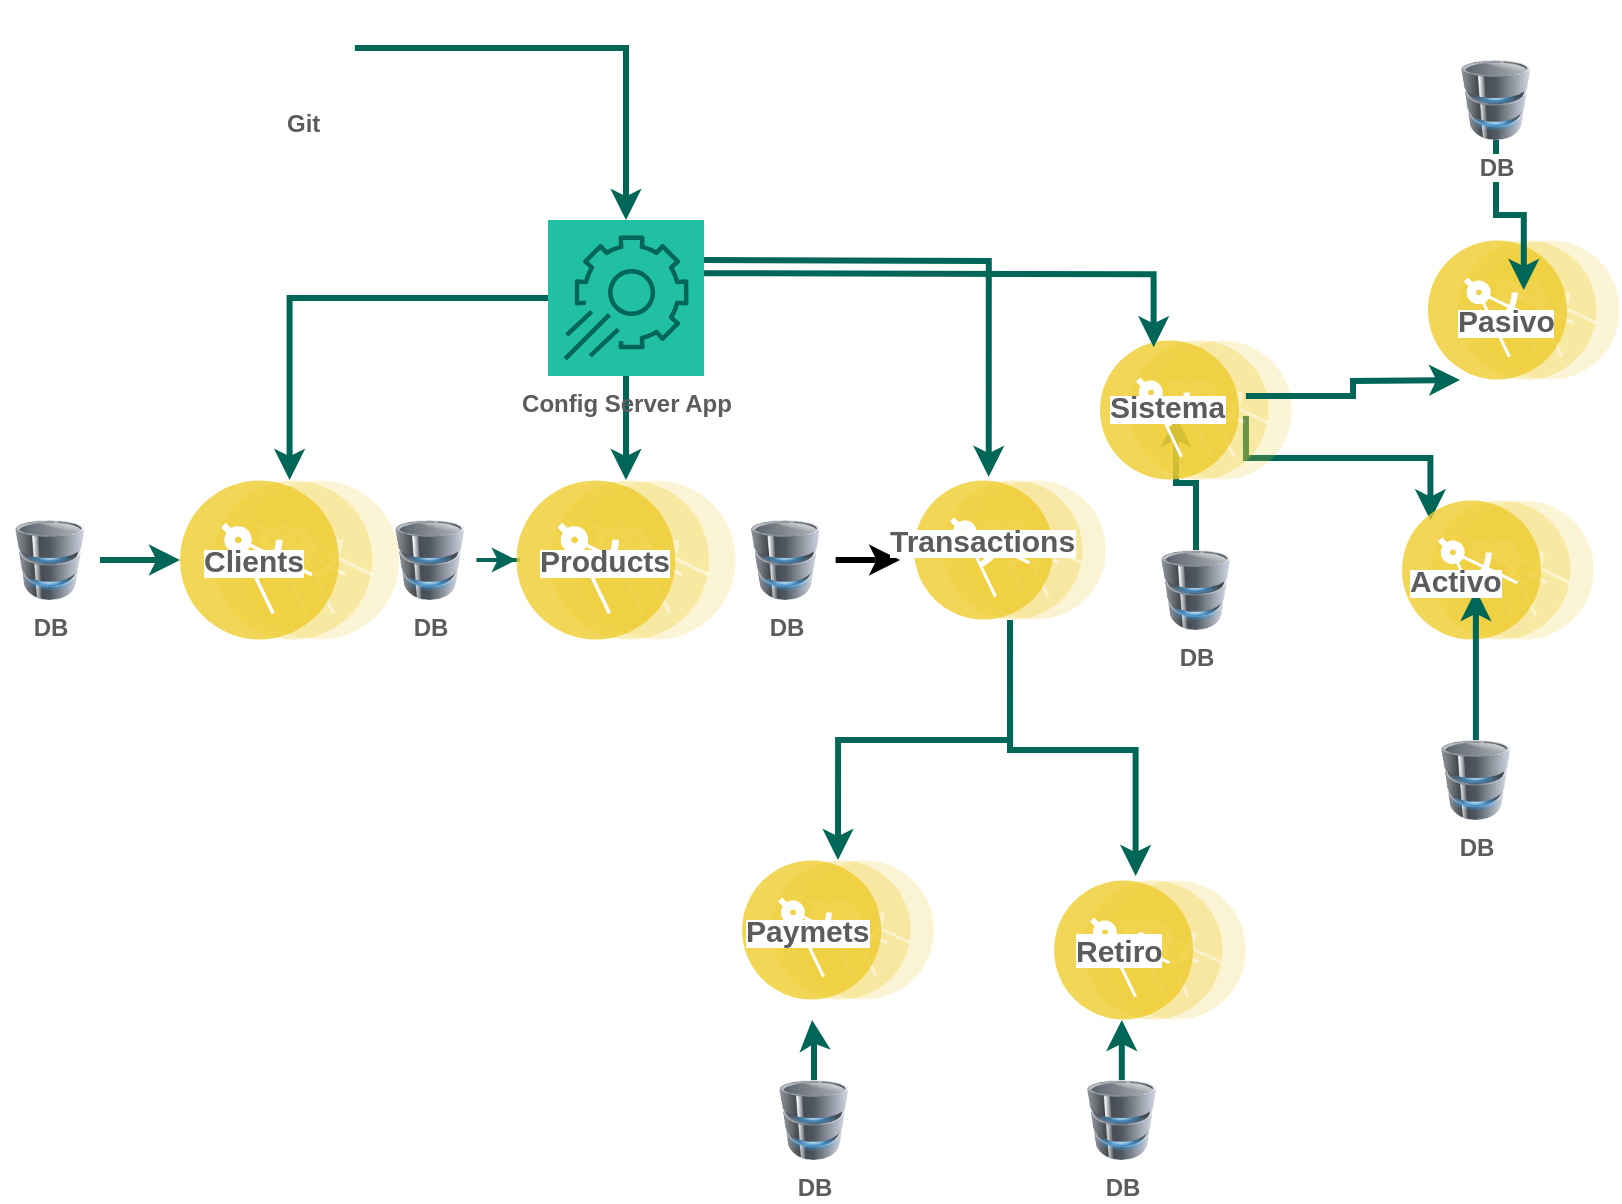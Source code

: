 <mxfile version="16.5.3" type="device"><diagram id="9qTemLsTxiVgAb23CFgR" name="Page-1"><mxGraphModel dx="1038" dy="1748" grid="1" gridSize="10" guides="1" tooltips="1" connect="1" arrows="1" fold="1" page="1" pageScale="1" pageWidth="827" pageHeight="1169" math="0" shadow="0"><root><mxCell id="0"/><mxCell id="1" parent="0"/><mxCell id="EBXGAm4fS3YrL13XPG5d-6" value="" style="aspect=fixed;perimeter=ellipsePerimeter;html=1;align=center;shadow=0;dashed=0;fontColor=#5C5C5C;fontSize=12;spacingTop=3;image;image=img/lib/ibm/applications/microservice.svg;labelBorderColor=none;fontStyle=1;fillColor=#21C0A5;strokeColor=#006658;" parent="1" vertex="1"><mxGeometry x="120" y="230" width="109.6" height="80" as="geometry"/></mxCell><mxCell id="EBXGAm4fS3YrL13XPG5d-19" style="edgeStyle=orthogonalEdgeStyle;rounded=0;orthogonalLoop=1;jettySize=auto;html=1;fontFamily=Helvetica;fontColor=#5C5C5C;strokeColor=#006658;strokeWidth=3;" parent="1" source="EBXGAm4fS3YrL13XPG5d-9" target="EBXGAm4fS3YrL13XPG5d-6" edge="1"><mxGeometry relative="1" as="geometry"/></mxCell><mxCell id="EBXGAm4fS3YrL13XPG5d-9" value="DB" style="image;html=1;image=img/lib/clip_art/computers/Database_128x128.png;labelBorderColor=none;fontColor=#5C5C5C;fontStyle=1;fillColor=#21C0A5;strokeColor=#006658;" parent="1" vertex="1"><mxGeometry x="30.0" y="250" width="50" height="40" as="geometry"/></mxCell><mxCell id="8qY-QLOlia8qA8vHb4ET-49" style="edgeStyle=orthogonalEdgeStyle;rounded=0;orthogonalLoop=1;jettySize=auto;html=1;fontSize=15;strokeWidth=3;strokeColor=#006658;" edge="1" parent="1" source="EBXGAm4fS3YrL13XPG5d-11"><mxGeometry relative="1" as="geometry"><mxPoint x="436.05" y="500" as="targetPoint"/></mxGeometry></mxCell><mxCell id="EBXGAm4fS3YrL13XPG5d-11" value="DB" style="image;html=1;image=img/lib/clip_art/computers/Database_128x128.png;labelBorderColor=none;fontColor=#5C5C5C;fontStyle=1;fillColor=#21C0A5;strokeColor=#006658;" parent="1" vertex="1"><mxGeometry x="412" y="530" width="50" height="40" as="geometry"/></mxCell><mxCell id="EBXGAm4fS3YrL13XPG5d-20" value="" style="edgeStyle=orthogonalEdgeStyle;rounded=0;orthogonalLoop=1;jettySize=auto;html=1;fontFamily=Helvetica;fontColor=#5C5C5C;strokeColor=#006658;strokeWidth=2;" parent="1" source="EBXGAm4fS3YrL13XPG5d-12" target="EBXGAm4fS3YrL13XPG5d-16" edge="1"><mxGeometry relative="1" as="geometry"/></mxCell><mxCell id="EBXGAm4fS3YrL13XPG5d-12" value="DB" style="image;html=1;image=img/lib/clip_art/computers/Database_128x128.png;labelBorderColor=none;fontColor=#5C5C5C;fontStyle=1;fillColor=#21C0A5;strokeColor=#006658;" parent="1" vertex="1"><mxGeometry x="220" y="250" width="50" height="40" as="geometry"/></mxCell><mxCell id="EBXGAm4fS3YrL13XPG5d-24" style="edgeStyle=orthogonalEdgeStyle;rounded=0;orthogonalLoop=1;jettySize=auto;html=1;fontFamily=Helvetica;fontColor=#5C5C5C;strokeColor=#006658;strokeWidth=3;" parent="1" source="EBXGAm4fS3YrL13XPG5d-13" target="EBXGAm4fS3YrL13XPG5d-6" edge="1"><mxGeometry relative="1" as="geometry"/></mxCell><mxCell id="EBXGAm4fS3YrL13XPG5d-25" style="edgeStyle=orthogonalEdgeStyle;rounded=0;orthogonalLoop=1;jettySize=auto;html=1;fontFamily=Helvetica;fontColor=#5C5C5C;strokeColor=#006658;strokeWidth=3;" parent="1" source="EBXGAm4fS3YrL13XPG5d-13" target="EBXGAm4fS3YrL13XPG5d-16" edge="1"><mxGeometry relative="1" as="geometry"/></mxCell><mxCell id="EBXGAm4fS3YrL13XPG5d-13" value="Config Server App&lt;br&gt;" style="sketch=0;points=[[0,0,0],[0.25,0,0],[0.5,0,0],[0.75,0,0],[1,0,0],[0,1,0],[0.25,1,0],[0.5,1,0],[0.75,1,0],[1,1,0],[0,0.25,0],[0,0.5,0],[0,0.75,0],[1,0.25,0],[1,0.5,0],[1,0.75,0]];points=[[0,0,0],[0.25,0,0],[0.5,0,0],[0.75,0,0],[1,0,0],[0,1,0],[0.25,1,0],[0.5,1,0],[0.75,1,0],[1,1,0],[0,0.25,0],[0,0.5,0],[0,0.75,0],[1,0.25,0],[1,0.5,0],[1,0.75,0]];outlineConnect=0;gradientDirection=north;fillColor=#21C0A5;strokeColor=#006658;dashed=0;verticalLabelPosition=bottom;verticalAlign=top;align=center;html=1;fontSize=12;fontStyle=1;aspect=fixed;shape=mxgraph.aws4.resourceIcon;resIcon=mxgraph.aws4.app_config;labelBorderColor=none;fontColor=#5C5C5C;" parent="1" vertex="1"><mxGeometry x="304" y="100" width="78" height="78" as="geometry"/></mxCell><mxCell id="EBXGAm4fS3YrL13XPG5d-16" value="&lt;span style=&quot;color: rgba(0 , 0 , 0 , 0) ; font-family: monospace ; font-size: 0px ; font-weight: 400 ; background-color: rgb(248 , 249 , 250)&quot;&gt;%3CmxGraphModel%3E%3Croot%3E%3CmxCell%20id%3D%220%22%2F%3E%3CmxCell%20id%3D%221%22%20parent%3D%220%22%2F%3E%3CmxCell%20id%3D%222%22%20value%3D%22%26lt%3Bspan%20style%3D%26quot%3Bcolor%3A%20rgb(92%20%2C%2092%20%2C%2092)%20%3B%20font-family%3A%20%26amp%3B%2334%3Bhelvetica%26amp%3B%2334%3B%20%3B%20font-style%3A%20normal%20%3B%20font-weight%3A%20700%20%3B%20letter-spacing%3A%20normal%20%3B%20text-align%3A%20center%20%3B%20text-indent%3A%200px%20%3B%20text-transform%3A%20none%20%3B%20word-spacing%3A%200px%20%3B%20background-color%3A%20rgb(255%20%2C%20255%20%2C%20255)%20%3B%20display%3A%20inline%20%3B%20float%3A%20none%26quot%3B%26gt%3B%26lt%3Bfont%20style%3D%26quot%3Bfont-size%3A%2015px%26quot%3B%26gt%3BClients%26lt%3B%2Ffont%26gt%3B%26lt%3B%2Fspan%26gt%3B%22%20style%3D%22text%3BwhiteSpace%3Dwrap%3Bhtml%3D1%3B%22%20vertex%3D%221%22%20parent%3D%221%22%3E%3CmxGeometry%20x%3D%22137.3%22%20y%3D%22255%22%20width%3D%2270%22%20height%3D%2230%22%20as%3D%22geometry%22%2F%3E%3C%2FmxCell%3E%3C%2Froot%3E%3C%2FmxGraphModel%3E&lt;/span&gt;&lt;span style=&quot;color: rgba(0 , 0 , 0 , 0) ; font-family: monospace ; font-size: 0px ; font-weight: 400 ; background-color: rgb(248 , 249 , 250)&quot;&gt;%3CmxGraphModel%3E%3Croot%3E%3CmxCell%20id%3D%220%22%2F%3E%3CmxCell%20id%3D%221%22%20parent%3D%220%22%2F%3E%3CmxCell%20id%3D%222%22%20value%3D%22%26lt%3Bspan%20style%3D%26quot%3Bcolor%3A%20rgb(92%20%2C%2092%20%2C%2092)%20%3B%20font-family%3A%20%26amp%3B%2334%3Bhelvetica%26amp%3B%2334%3B%20%3B%20font-style%3A%20normal%20%3B%20font-weight%3A%20700%20%3B%20letter-spacing%3A%20normal%20%3B%20text-align%3A%20center%20%3B%20text-indent%3A%200px%20%3B%20text-transform%3A%20none%20%3B%20word-spacing%3A%200px%20%3B%20background-color%3A%20rgb(255%20%2C%20255%20%2C%20255)%20%3B%20display%3A%20inline%20%3B%20float%3A%20none%26quot%3B%26gt%3B%26lt%3Bfont%20style%3D%26quot%3Bfont-size%3A%2015px%26quot%3B%26gt%3BClients%26lt%3B%2Ffont%26gt%3B%26lt%3B%2Fspan%26gt%3B%22%20style%3D%22text%3BwhiteSpace%3Dwrap%3Bhtml%3D1%3B%22%20vertex%3D%221%22%20parent%3D%221%22%3E%3CmxGeometry%20x%3D%22137.3%22%20y%3D%22255%22%20width%3D%2270%22%20height%3D%2230%22%20as%3D%22geometry%22%2F%3E%3C%2FmxCell%3E%3C%2Froot%3E%3C%2FmxGraphModel%3E&lt;/span&gt;&lt;span style=&quot;color: rgba(0 , 0 , 0 , 0) ; font-family: monospace ; font-size: 0px ; font-weight: 400 ; background-color: rgb(248 , 249 , 250)&quot;&gt;%3CmxGraphModel%3E%3Croot%3E%3CmxCell%20id%3D%220%22%2F%3E%3CmxCell%20id%3D%221%22%20parent%3D%220%22%2F%3E%3CmxCell%20id%3D%222%22%20value%3D%22%26lt%3Bspan%20style%3D%26quot%3Bcolor%3A%20rgb(92%20%2C%2092%20%2C%2092)%20%3B%20font-family%3A%20%26amp%3B%2334%3Bhelvetica%26amp%3B%2334%3B%20%3B%20font-style%3A%20normal%20%3B%20font-weight%3A%20700%20%3B%20letter-spacing%3A%20normal%20%3B%20text-align%3A%20center%20%3B%20text-indent%3A%200px%20%3B%20text-transform%3A%20none%20%3B%20word-spacing%3A%200px%20%3B%20background-color%3A%20rgb(255%20%2C%20255%20%2C%20255)%20%3B%20display%3A%20inline%20%3B%20float%3A%20none%26quot%3B%26gt%3B%26lt%3Bfont%20style%3D%26quot%3Bfont-size%3A%2015px%26quot%3B%26gt%3BClients%26lt%3B%2Ffont%26gt%3B%26lt%3B%2Fspan%26gt%3B%22%20style%3D%22text%3BwhiteSpace%3Dwrap%3Bhtml%3D1%3B%22%20vertex%3D%221%22%20parent%3D%221%22%3E%3CmxGeometry%20x%3D%22137.3%22%20y%3D%22255%22%20width%3D%2270%22%20height%3D%2230%22%20as%3D%22geometry%22%2F%3E%3C%2FmxCell%3E%3C%2Froot%3E%3C%2FmxGraphModel%3E&lt;/span&gt;" style="aspect=fixed;perimeter=ellipsePerimeter;html=1;align=center;shadow=0;dashed=0;fontColor=#5C5C5C;fontSize=12;spacingTop=3;image;image=img/lib/ibm/applications/microservice.svg;labelBorderColor=none;fontStyle=1;fillColor=#21C0A5;strokeColor=#006658;" parent="1" vertex="1"><mxGeometry x="288.2" y="230" width="109.6" height="80" as="geometry"/></mxCell><mxCell id="EBXGAm4fS3YrL13XPG5d-17" value="" style="aspect=fixed;perimeter=ellipsePerimeter;html=1;align=center;shadow=0;dashed=0;fontColor=#5C5C5C;fontSize=12;spacingTop=3;image;image=img/lib/ibm/applications/microservice.svg;labelBorderColor=none;fontStyle=1;fillColor=#21C0A5;strokeColor=#006658;" parent="1" vertex="1"><mxGeometry x="401.05" y="420" width="95.9" height="70" as="geometry"/></mxCell><mxCell id="EBXGAm4fS3YrL13XPG5d-29" style="edgeStyle=orthogonalEdgeStyle;rounded=0;orthogonalLoop=1;jettySize=auto;html=1;fontFamily=Helvetica;fontColor=#5C5C5C;strokeColor=#006658;strokeWidth=3;" parent="1" source="EBXGAm4fS3YrL13XPG5d-28" target="EBXGAm4fS3YrL13XPG5d-13" edge="1"><mxGeometry relative="1" as="geometry"/></mxCell><mxCell id="EBXGAm4fS3YrL13XPG5d-28" value="Git&amp;nbsp;" style="shape=image;html=1;verticalAlign=top;verticalLabelPosition=bottom;imageAspect=0;aspect=fixed;image=https://cdn1.iconfinder.com/data/icons/social-media-2106/24/social_media_social_media_logo_git-128.png;labelBorderColor=none;fontFamily=Helvetica;fontColor=#5C5C5C;fontStyle=1;imageBackground=default;fillColor=#21C0A5;strokeColor=#006658;" parent="1" vertex="1"><mxGeometry x="159.3" y="-10" width="48" height="48" as="geometry"/></mxCell><mxCell id="8qY-QLOlia8qA8vHb4ET-44" style="edgeStyle=orthogonalEdgeStyle;rounded=0;orthogonalLoop=1;jettySize=auto;html=1;entryX=0.101;entryY=0.833;entryDx=0;entryDy=0;entryPerimeter=0;fontSize=15;strokeWidth=3;" edge="1" parent="1" source="8qY-QLOlia8qA8vHb4ET-5" target="8qY-QLOlia8qA8vHb4ET-21"><mxGeometry relative="1" as="geometry"/></mxCell><mxCell id="8qY-QLOlia8qA8vHb4ET-5" value="DB" style="image;html=1;image=img/lib/clip_art/computers/Database_128x128.png;labelBorderColor=none;fontColor=#5C5C5C;fontStyle=1;fillColor=#21C0A5;strokeColor=#006658;" vertex="1" parent="1"><mxGeometry x="397.8" y="250" width="50" height="40" as="geometry"/></mxCell><mxCell id="8qY-QLOlia8qA8vHb4ET-57" value="" style="edgeStyle=orthogonalEdgeStyle;rounded=0;orthogonalLoop=1;jettySize=auto;html=1;fontSize=15;strokeColor=#006658;strokeWidth=3;" edge="1" parent="1" source="8qY-QLOlia8qA8vHb4ET-6" target="8qY-QLOlia8qA8vHb4ET-22"><mxGeometry relative="1" as="geometry"/></mxCell><mxCell id="8qY-QLOlia8qA8vHb4ET-6" value="DB" style="image;html=1;image=img/lib/clip_art/computers/Database_128x128.png;labelBorderColor=none;fontColor=#5C5C5C;fontStyle=1;fillColor=#21C0A5;strokeColor=#006658;" vertex="1" parent="1"><mxGeometry x="602.95" y="265" width="50" height="40" as="geometry"/></mxCell><mxCell id="8qY-QLOlia8qA8vHb4ET-46" style="edgeStyle=orthogonalEdgeStyle;rounded=0;orthogonalLoop=1;jettySize=auto;html=1;fontSize=15;strokeWidth=3;strokeColor=#006658;" edge="1" parent="1" source="8qY-QLOlia8qA8vHb4ET-7" target="EBXGAm4fS3YrL13XPG5d-17"><mxGeometry relative="1" as="geometry"/></mxCell><mxCell id="8qY-QLOlia8qA8vHb4ET-47" style="edgeStyle=orthogonalEdgeStyle;rounded=0;orthogonalLoop=1;jettySize=auto;html=1;entryX=0.425;entryY=-0.029;entryDx=0;entryDy=0;entryPerimeter=0;fontSize=15;strokeWidth=3;strokeColor=#006658;exitX=0.5;exitY=1;exitDx=0;exitDy=0;" edge="1" parent="1" source="8qY-QLOlia8qA8vHb4ET-7" target="8qY-QLOlia8qA8vHb4ET-28"><mxGeometry relative="1" as="geometry"/></mxCell><mxCell id="8qY-QLOlia8qA8vHb4ET-7" value="" style="aspect=fixed;perimeter=ellipsePerimeter;html=1;align=center;shadow=0;dashed=0;fontColor=#5C5C5C;fontSize=12;spacingTop=3;image;image=img/lib/ibm/applications/microservice.svg;labelBorderColor=none;fontStyle=1;fillColor=#21C0A5;strokeColor=#006658;" vertex="1" parent="1"><mxGeometry x="487.05" y="230" width="95.9" height="70" as="geometry"/></mxCell><mxCell id="8qY-QLOlia8qA8vHb4ET-58" value="" style="edgeStyle=orthogonalEdgeStyle;rounded=0;orthogonalLoop=1;jettySize=auto;html=1;fontSize=15;strokeColor=#006658;strokeWidth=3;entryX=0;entryY=0;entryDx=0;entryDy=0;exitX=1;exitY=1;exitDx=0;exitDy=0;" edge="1" parent="1" source="8qY-QLOlia8qA8vHb4ET-22" target="8qY-QLOlia8qA8vHb4ET-30"><mxGeometry relative="1" as="geometry"/></mxCell><mxCell id="8qY-QLOlia8qA8vHb4ET-8" value="" style="aspect=fixed;perimeter=ellipsePerimeter;html=1;align=center;shadow=0;dashed=0;fontColor=#5C5C5C;fontSize=12;spacingTop=3;image;image=img/lib/ibm/applications/microservice.svg;labelBorderColor=none;fontStyle=1;fillColor=#21C0A5;strokeColor=#006658;" vertex="1" parent="1"><mxGeometry x="580" y="160" width="95.9" height="70" as="geometry"/></mxCell><mxCell id="8qY-QLOlia8qA8vHb4ET-10" style="edgeStyle=orthogonalEdgeStyle;rounded=0;orthogonalLoop=1;jettySize=auto;html=1;fontFamily=Helvetica;fontColor=#5C5C5C;strokeColor=#006658;entryX=0.389;entryY=-0.023;entryDx=0;entryDy=0;entryPerimeter=0;strokeWidth=3;" edge="1" parent="1" target="8qY-QLOlia8qA8vHb4ET-7"><mxGeometry relative="1" as="geometry"><mxPoint x="382" y="120" as="sourcePoint"/><mxPoint x="477.95" y="216" as="targetPoint"/></mxGeometry></mxCell><mxCell id="8qY-QLOlia8qA8vHb4ET-13" style="edgeStyle=orthogonalEdgeStyle;rounded=0;orthogonalLoop=1;jettySize=auto;html=1;fontFamily=Helvetica;fontColor=#5C5C5C;strokeColor=#006658;entryX=0.25;entryY=0;entryDx=0;entryDy=0;strokeWidth=3;" edge="1" parent="1" target="8qY-QLOlia8qA8vHb4ET-8"><mxGeometry relative="1" as="geometry"><mxPoint x="382" y="126.61" as="sourcePoint"/><mxPoint x="584.355" y="235.0" as="targetPoint"/></mxGeometry></mxCell><mxCell id="8qY-QLOlia8qA8vHb4ET-15" value="&lt;span style=&quot;color: rgb(92 , 92 , 92) ; font-family: &amp;#34;helvetica&amp;#34; ; font-style: normal ; font-weight: 700 ; letter-spacing: normal ; text-align: center ; text-indent: 0px ; text-transform: none ; word-spacing: 0px ; background-color: rgb(255 , 255 , 255) ; display: inline ; float: none&quot;&gt;&lt;font style=&quot;font-size: 15px&quot;&gt;Clients&lt;/font&gt;&lt;/span&gt;" style="text;whiteSpace=wrap;html=1;" vertex="1" parent="1"><mxGeometry x="129.8" y="255" width="70" height="30" as="geometry"/></mxCell><mxCell id="8qY-QLOlia8qA8vHb4ET-17" value="&lt;span style=&quot;color: rgb(92 , 92 , 92) ; font-family: &amp;#34;helvetica&amp;#34; ; font-style: normal ; font-weight: 700 ; letter-spacing: normal ; text-align: center ; text-indent: 0px ; text-transform: none ; word-spacing: 0px ; background-color: rgb(255 , 255 , 255) ; display: inline ; float: none&quot;&gt;&lt;font style=&quot;font-size: 15px&quot;&gt;Products&lt;/font&gt;&lt;/span&gt;" style="text;whiteSpace=wrap;html=1;" vertex="1" parent="1"><mxGeometry x="298" y="255" width="70" height="30" as="geometry"/></mxCell><mxCell id="8qY-QLOlia8qA8vHb4ET-19" value="&lt;span style=&quot;color: rgb(92 , 92 , 92) ; font-family: &amp;#34;helvetica&amp;#34; ; font-style: normal ; font-weight: 700 ; letter-spacing: normal ; text-align: center ; text-indent: 0px ; text-transform: none ; word-spacing: 0px ; background-color: rgb(255 , 255 , 255) ; display: inline ; float: none&quot;&gt;&lt;font style=&quot;font-size: 15px&quot;&gt;Paymets&lt;/font&gt;&lt;/span&gt;" style="text;whiteSpace=wrap;html=1;" vertex="1" parent="1"><mxGeometry x="401.05" y="440" width="70" height="30" as="geometry"/></mxCell><mxCell id="8qY-QLOlia8qA8vHb4ET-21" value="&lt;span style=&quot;color: rgb(92 , 92 , 92) ; font-family: &amp;#34;helvetica&amp;#34; ; font-style: normal ; font-weight: 700 ; letter-spacing: normal ; text-align: center ; text-indent: 0px ; text-transform: none ; word-spacing: 0px ; background-color: rgb(255 , 255 , 255) ; display: inline ; float: none&quot;&gt;&lt;font style=&quot;font-size: 15px&quot;&gt;Transactions&lt;/font&gt;&lt;/span&gt;" style="text;whiteSpace=wrap;html=1;" vertex="1" parent="1"><mxGeometry x="472.95" y="245" width="70" height="30" as="geometry"/></mxCell><mxCell id="8qY-QLOlia8qA8vHb4ET-59" value="" style="edgeStyle=orthogonalEdgeStyle;rounded=0;orthogonalLoop=1;jettySize=auto;html=1;fontSize=15;strokeColor=#006658;strokeWidth=3;" edge="1" parent="1" source="8qY-QLOlia8qA8vHb4ET-22"><mxGeometry relative="1" as="geometry"><mxPoint x="760" y="180" as="targetPoint"/></mxGeometry></mxCell><mxCell id="8qY-QLOlia8qA8vHb4ET-22" value="&lt;span style=&quot;color: rgb(92 , 92 , 92) ; font-family: &amp;#34;helvetica&amp;#34; ; font-style: normal ; font-weight: 700 ; letter-spacing: normal ; text-align: center ; text-indent: 0px ; text-transform: none ; word-spacing: 0px ; background-color: rgb(255 , 255 , 255) ; display: inline ; float: none&quot;&gt;&lt;font style=&quot;font-size: 15px&quot;&gt;Sistema&lt;/font&gt;&lt;/span&gt;" style="text;whiteSpace=wrap;html=1;" vertex="1" parent="1"><mxGeometry x="582.95" y="178" width="70" height="20" as="geometry"/></mxCell><mxCell id="8qY-QLOlia8qA8vHb4ET-28" value="" style="aspect=fixed;perimeter=ellipsePerimeter;html=1;align=center;shadow=0;dashed=0;fontColor=#5C5C5C;fontSize=12;spacingTop=3;image;image=img/lib/ibm/applications/microservice.svg;labelBorderColor=none;fontStyle=1;fillColor=#21C0A5;strokeColor=#006658;" vertex="1" parent="1"><mxGeometry x="557.05" y="430" width="95.9" height="70" as="geometry"/></mxCell><mxCell id="8qY-QLOlia8qA8vHb4ET-29" value="" style="aspect=fixed;perimeter=ellipsePerimeter;html=1;align=center;shadow=0;dashed=0;fontColor=#5C5C5C;fontSize=12;spacingTop=3;image;image=img/lib/ibm/applications/microservice.svg;labelBorderColor=none;fontStyle=1;fillColor=#21C0A5;strokeColor=#006658;" vertex="1" parent="1"><mxGeometry x="743.95" y="110" width="95.9" height="70" as="geometry"/></mxCell><mxCell id="8qY-QLOlia8qA8vHb4ET-30" value="" style="aspect=fixed;perimeter=ellipsePerimeter;html=1;align=center;shadow=0;dashed=0;fontColor=#5C5C5C;fontSize=12;spacingTop=3;image;image=img/lib/ibm/applications/microservice.svg;labelBorderColor=none;fontStyle=1;fillColor=#21C0A5;strokeColor=#006658;" vertex="1" parent="1"><mxGeometry x="731" y="240" width="95.9" height="70" as="geometry"/></mxCell><mxCell id="8qY-QLOlia8qA8vHb4ET-60" value="" style="edgeStyle=orthogonalEdgeStyle;rounded=0;orthogonalLoop=1;jettySize=auto;html=1;fontSize=15;strokeColor=#006658;strokeWidth=3;" edge="1" parent="1" source="8qY-QLOlia8qA8vHb4ET-31" target="8qY-QLOlia8qA8vHb4ET-37"><mxGeometry relative="1" as="geometry"/></mxCell><mxCell id="8qY-QLOlia8qA8vHb4ET-31" value="DB" style="image;html=1;image=img/lib/clip_art/computers/Database_128x128.png;labelBorderColor=none;fontColor=#5C5C5C;fontStyle=1;fillColor=#21C0A5;strokeColor=#006658;" vertex="1" parent="1"><mxGeometry x="742.95" y="360" width="50" height="40" as="geometry"/></mxCell><mxCell id="8qY-QLOlia8qA8vHb4ET-62" value="" style="edgeStyle=orthogonalEdgeStyle;rounded=0;orthogonalLoop=1;jettySize=auto;html=1;fontSize=15;strokeColor=#006658;strokeWidth=3;" edge="1" parent="1" source="8qY-QLOlia8qA8vHb4ET-35" target="8qY-QLOlia8qA8vHb4ET-36"><mxGeometry relative="1" as="geometry"/></mxCell><mxCell id="8qY-QLOlia8qA8vHb4ET-35" value="DB" style="image;html=1;image=img/lib/clip_art/computers/Database_128x128.png;labelBorderColor=none;fontColor=#5C5C5C;fontStyle=1;fillColor=#21C0A5;strokeColor=#006658;" vertex="1" parent="1"><mxGeometry x="752.95" y="20" width="50" height="40" as="geometry"/></mxCell><mxCell id="8qY-QLOlia8qA8vHb4ET-36" value="&lt;span style=&quot;color: rgb(92 , 92 , 92) ; font-family: &amp;#34;helvetica&amp;#34; ; font-style: normal ; font-weight: 700 ; letter-spacing: normal ; text-align: center ; text-indent: 0px ; text-transform: none ; word-spacing: 0px ; background-color: rgb(255 , 255 , 255) ; display: inline ; float: none&quot;&gt;&lt;font style=&quot;font-size: 15px&quot;&gt;Pasivo&lt;/font&gt;&lt;/span&gt;" style="text;whiteSpace=wrap;html=1;" vertex="1" parent="1"><mxGeometry x="756.9" y="135" width="70" height="20" as="geometry"/></mxCell><mxCell id="8qY-QLOlia8qA8vHb4ET-37" value="&lt;span style=&quot;color: rgb(92 , 92 , 92) ; font-family: &amp;#34;helvetica&amp;#34; ; font-style: normal ; font-weight: 700 ; letter-spacing: normal ; text-align: center ; text-indent: 0px ; text-transform: none ; word-spacing: 0px ; background-color: rgb(255 , 255 , 255) ; display: inline ; float: none&quot;&gt;&lt;font style=&quot;font-size: 15px&quot;&gt;Activo&lt;/font&gt;&lt;/span&gt;" style="text;whiteSpace=wrap;html=1;" vertex="1" parent="1"><mxGeometry x="732.95" y="265" width="70" height="20" as="geometry"/></mxCell><mxCell id="8qY-QLOlia8qA8vHb4ET-40" value="&lt;div style=&quot;text-align: center&quot;&gt;&lt;font color=&quot;#5c5c5c&quot; face=&quot;helvetica&quot;&gt;&lt;span style=&quot;font-size: 15px ; background-color: rgb(255 , 255 , 255)&quot;&gt;&lt;b&gt;Retiro&lt;/b&gt;&lt;/span&gt;&lt;/font&gt;&lt;/div&gt;" style="text;whiteSpace=wrap;html=1;" vertex="1" parent="1"><mxGeometry x="565.9" y="450" width="70" height="30" as="geometry"/></mxCell><mxCell id="8qY-QLOlia8qA8vHb4ET-48" style="edgeStyle=orthogonalEdgeStyle;rounded=0;orthogonalLoop=1;jettySize=auto;html=1;entryX=0.5;entryY=1;entryDx=0;entryDy=0;fontSize=15;strokeWidth=3;strokeColor=#006658;" edge="1" parent="1" source="8qY-QLOlia8qA8vHb4ET-42"><mxGeometry relative="1" as="geometry"><mxPoint x="590.9" y="500" as="targetPoint"/></mxGeometry></mxCell><mxCell id="8qY-QLOlia8qA8vHb4ET-42" value="DB" style="image;html=1;image=img/lib/clip_art/computers/Database_128x128.png;labelBorderColor=none;fontColor=#5C5C5C;fontStyle=1;fillColor=#21C0A5;strokeColor=#006658;" vertex="1" parent="1"><mxGeometry x="565.9" y="530" width="50" height="40" as="geometry"/></mxCell></root></mxGraphModel></diagram></mxfile>